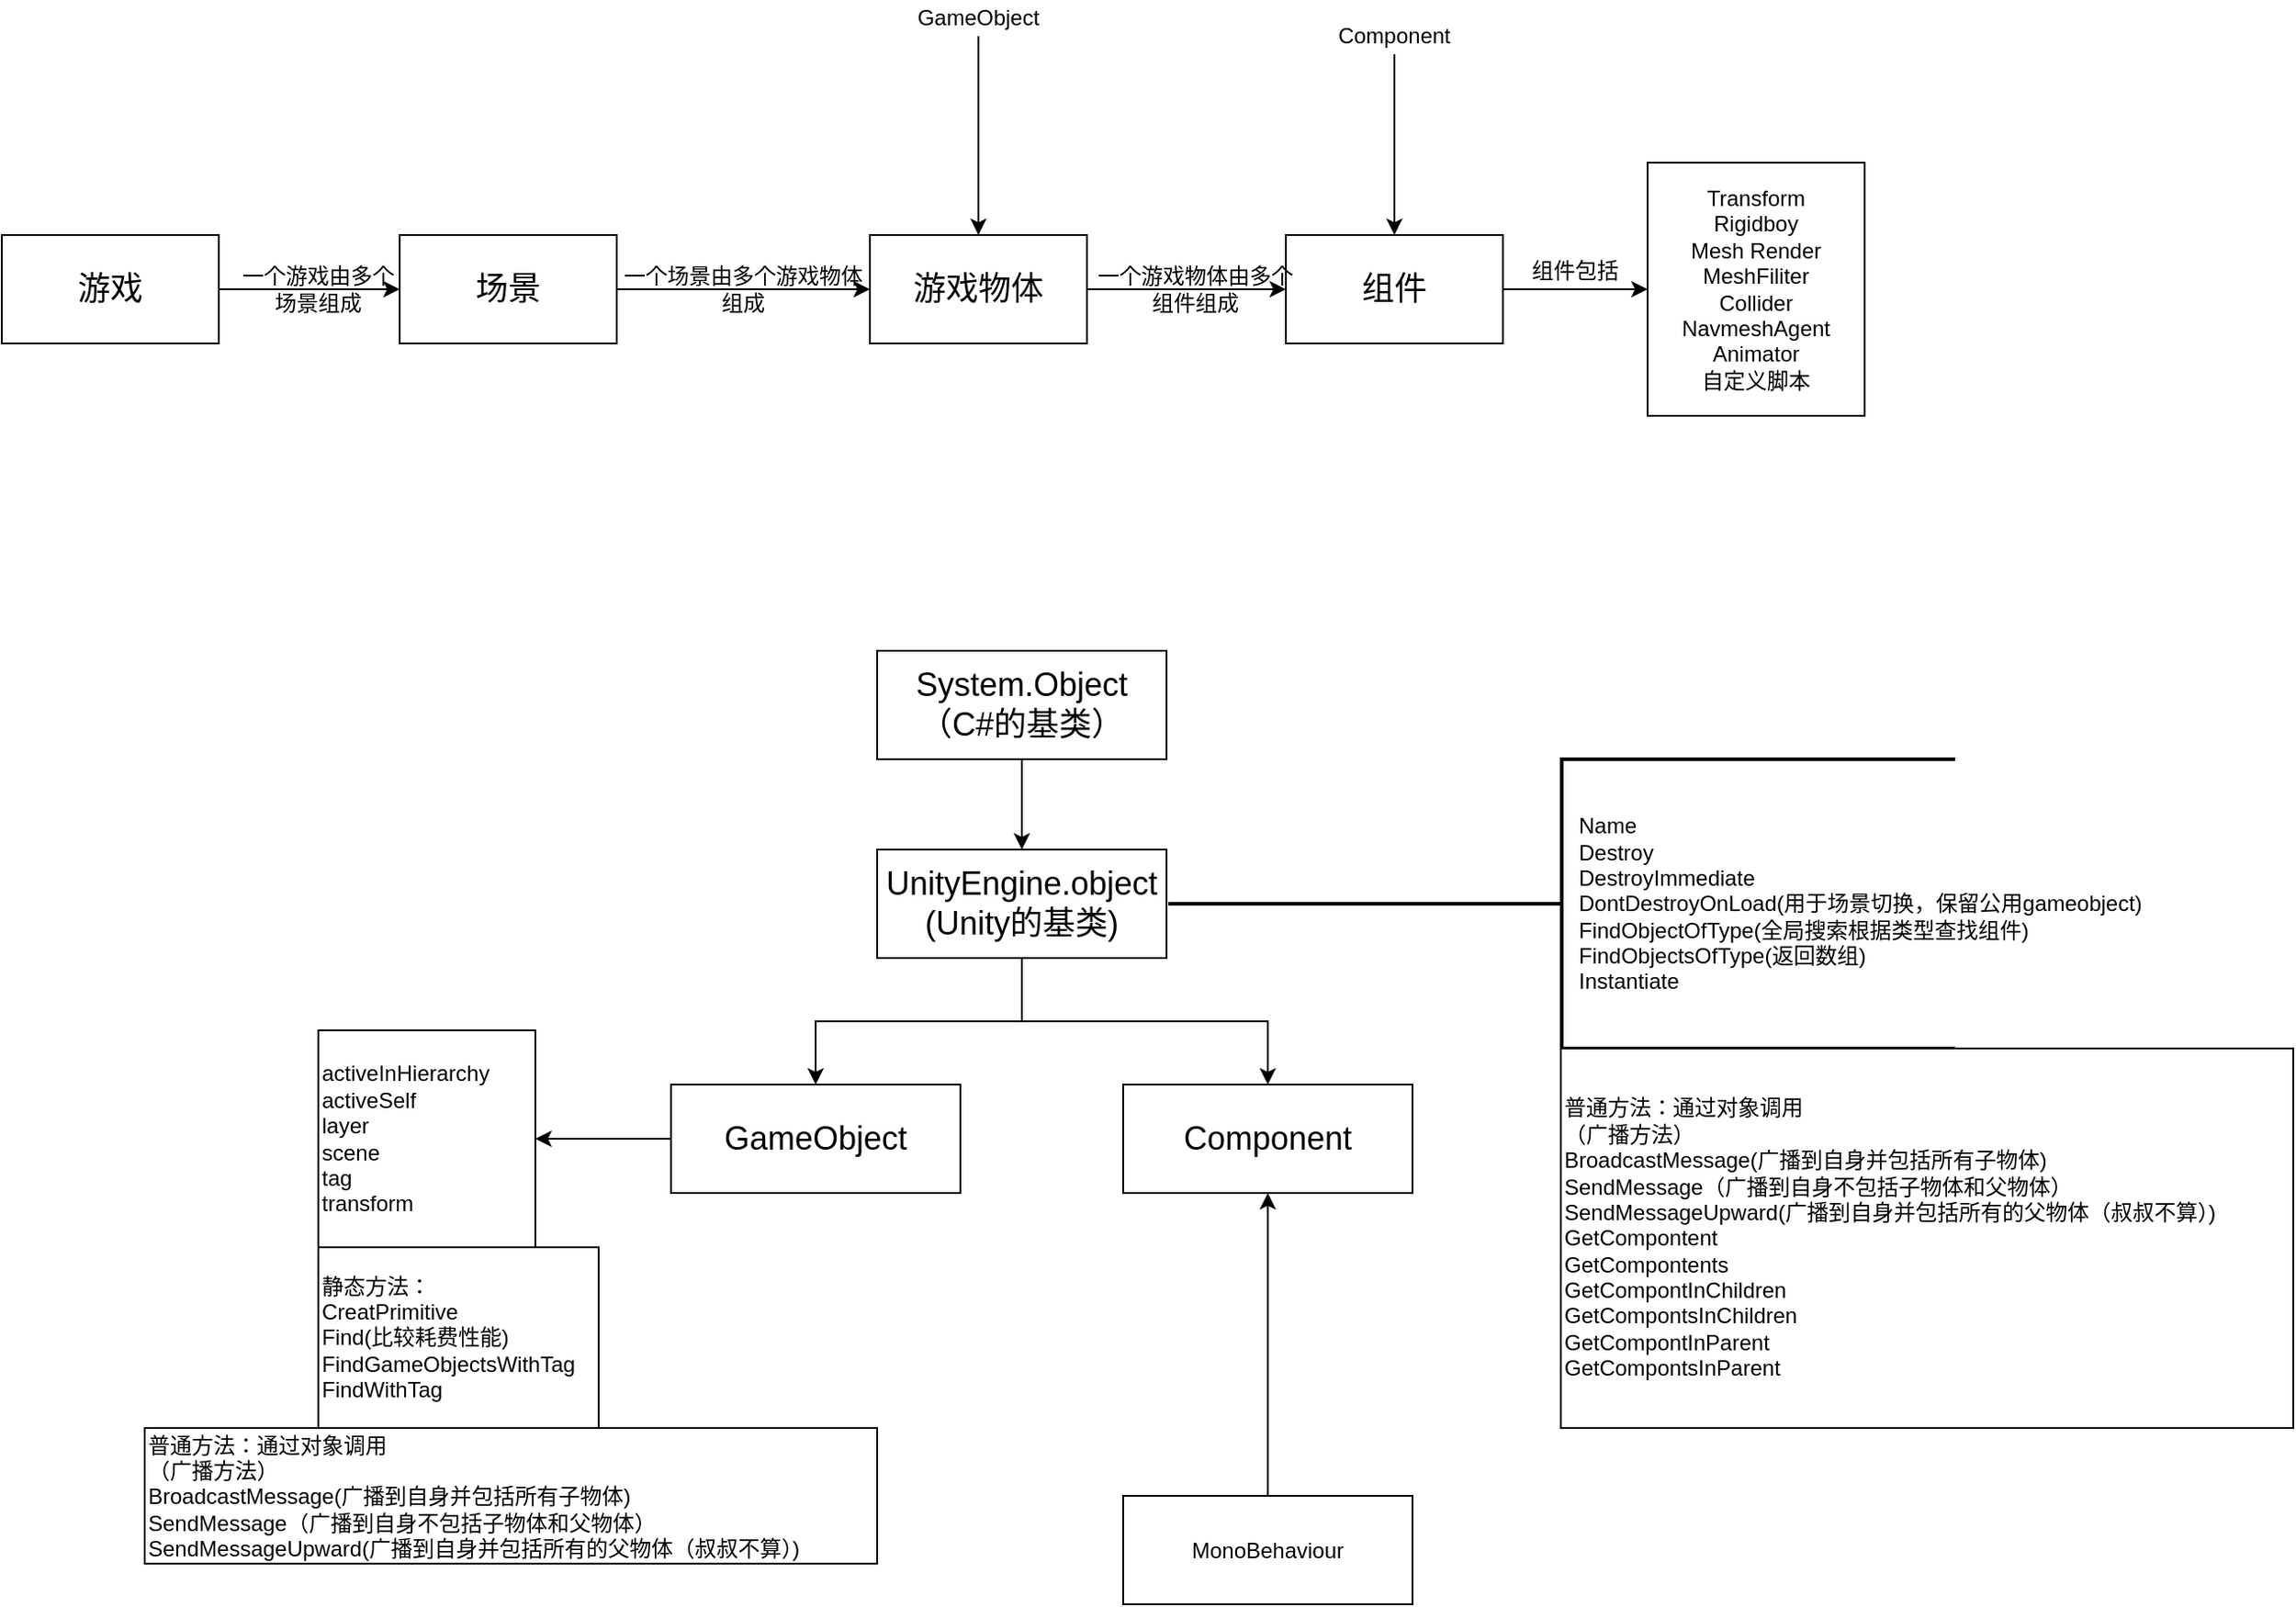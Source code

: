 <mxfile version="10.6.0" type="github"><diagram id="2W7xvTV766xBTNw3MoUk" name="ç¬¬ 1 é¡µ"><mxGraphModel dx="961" dy="534" grid="1" gridSize="50" guides="1" tooltips="1" connect="1" arrows="1" fold="1" page="1" pageScale="1" pageWidth="2336" pageHeight="1654" math="0" shadow="0"><root><mxCell id="0"/><mxCell id="1" parent="0"/><mxCell id="loPyqGz9HR_U_Kd9a6xB-5" value="" style="edgeStyle=orthogonalEdgeStyle;rounded=0;orthogonalLoop=1;jettySize=auto;html=1;" parent="1" source="loPyqGz9HR_U_Kd9a6xB-3" target="loPyqGz9HR_U_Kd9a6xB-4" edge="1"><mxGeometry relative="1" as="geometry"/></mxCell><mxCell id="loPyqGz9HR_U_Kd9a6xB-3" value="&lt;span style=&quot;font-size: 18px&quot;&gt;游戏&lt;/span&gt;" style="rounded=0;whiteSpace=wrap;html=1;" parent="1" vertex="1"><mxGeometry x="20" y="240" width="120" height="60" as="geometry"/></mxCell><mxCell id="loPyqGz9HR_U_Kd9a6xB-14" style="edgeStyle=orthogonalEdgeStyle;rounded=0;orthogonalLoop=1;jettySize=auto;html=1;" parent="1" source="loPyqGz9HR_U_Kd9a6xB-4" target="loPyqGz9HR_U_Kd9a6xB-7" edge="1"><mxGeometry relative="1" as="geometry"/></mxCell><mxCell id="loPyqGz9HR_U_Kd9a6xB-4" value="&lt;font style=&quot;font-size: 18px&quot;&gt;场景&lt;/font&gt;" style="rounded=0;whiteSpace=wrap;html=1;" parent="1" vertex="1"><mxGeometry x="240" y="240" width="120" height="60" as="geometry"/></mxCell><mxCell id="loPyqGz9HR_U_Kd9a6xB-6" value="一个游戏由多个场景组成" style="text;html=1;strokeColor=none;fillColor=none;align=center;verticalAlign=middle;whiteSpace=wrap;rounded=0;" parent="1" vertex="1"><mxGeometry x="150" y="260" width="90" height="20" as="geometry"/></mxCell><mxCell id="loPyqGz9HR_U_Kd9a6xB-18" style="edgeStyle=orthogonalEdgeStyle;rounded=0;orthogonalLoop=1;jettySize=auto;html=1;" parent="1" source="loPyqGz9HR_U_Kd9a6xB-7" target="loPyqGz9HR_U_Kd9a6xB-17" edge="1"><mxGeometry relative="1" as="geometry"/></mxCell><mxCell id="loPyqGz9HR_U_Kd9a6xB-7" value="&lt;span style=&quot;font-size: 18px&quot;&gt;游戏物体&lt;/span&gt;" style="rounded=0;whiteSpace=wrap;html=1;" parent="1" vertex="1"><mxGeometry x="500" y="240" width="120" height="60" as="geometry"/></mxCell><mxCell id="loPyqGz9HR_U_Kd9a6xB-16" value="一个场景由多个游戏物体组成" style="text;html=1;strokeColor=none;fillColor=none;align=center;verticalAlign=middle;whiteSpace=wrap;rounded=0;" parent="1" vertex="1"><mxGeometry x="360" y="260" width="140" height="20" as="geometry"/></mxCell><mxCell id="loPyqGz9HR_U_Kd9a6xB-25" style="edgeStyle=orthogonalEdgeStyle;rounded=0;orthogonalLoop=1;jettySize=auto;html=1;entryX=0;entryY=0.5;entryDx=0;entryDy=0;" parent="1" source="loPyqGz9HR_U_Kd9a6xB-17" target="loPyqGz9HR_U_Kd9a6xB-24" edge="1"><mxGeometry relative="1" as="geometry"/></mxCell><mxCell id="loPyqGz9HR_U_Kd9a6xB-17" value="&lt;span style=&quot;font-size: 18px&quot;&gt;组件&lt;/span&gt;" style="rounded=0;whiteSpace=wrap;html=1;" parent="1" vertex="1"><mxGeometry x="730" y="240" width="120" height="60" as="geometry"/></mxCell><mxCell id="loPyqGz9HR_U_Kd9a6xB-19" value="一个游戏物体由多个组件组成" style="text;html=1;strokeColor=none;fillColor=none;align=center;verticalAlign=middle;whiteSpace=wrap;rounded=0;" parent="1" vertex="1"><mxGeometry x="620" y="260" width="120" height="20" as="geometry"/></mxCell><mxCell id="loPyqGz9HR_U_Kd9a6xB-22" style="edgeStyle=orthogonalEdgeStyle;rounded=0;orthogonalLoop=1;jettySize=auto;html=1;" parent="1" source="loPyqGz9HR_U_Kd9a6xB-20" target="loPyqGz9HR_U_Kd9a6xB-7" edge="1"><mxGeometry relative="1" as="geometry"/></mxCell><mxCell id="loPyqGz9HR_U_Kd9a6xB-20" value="GameObject" style="text;html=1;strokeColor=none;fillColor=none;align=center;verticalAlign=middle;whiteSpace=wrap;rounded=0;" parent="1" vertex="1"><mxGeometry x="490" y="110" width="140" height="20" as="geometry"/></mxCell><mxCell id="loPyqGz9HR_U_Kd9a6xB-23" style="edgeStyle=orthogonalEdgeStyle;rounded=0;orthogonalLoop=1;jettySize=auto;html=1;entryX=0.5;entryY=0;entryDx=0;entryDy=0;" parent="1" source="loPyqGz9HR_U_Kd9a6xB-21" target="loPyqGz9HR_U_Kd9a6xB-17" edge="1"><mxGeometry relative="1" as="geometry"/></mxCell><mxCell id="loPyqGz9HR_U_Kd9a6xB-21" value="Component" style="text;html=1;strokeColor=none;fillColor=none;align=center;verticalAlign=middle;whiteSpace=wrap;rounded=0;" parent="1" vertex="1"><mxGeometry x="720" y="120" width="140" height="20" as="geometry"/></mxCell><mxCell id="loPyqGz9HR_U_Kd9a6xB-24" value="Transform&lt;br&gt;Rigidboy&lt;br&gt;Mesh Render&lt;br&gt;MeshFiliter&lt;br&gt;Collider&lt;br&gt;NavmeshAgent&lt;br&gt;Animator&lt;br&gt;自定义脚本&lt;br&gt;" style="rounded=0;whiteSpace=wrap;html=1;" parent="1" vertex="1"><mxGeometry x="930" y="200" width="120" height="140" as="geometry"/></mxCell><mxCell id="loPyqGz9HR_U_Kd9a6xB-26" value="组件包括" style="text;html=1;strokeColor=none;fillColor=none;align=center;verticalAlign=middle;whiteSpace=wrap;rounded=0;" parent="1" vertex="1"><mxGeometry x="820" y="250" width="140" height="20" as="geometry"/></mxCell><mxCell id="loPyqGz9HR_U_Kd9a6xB-33" style="edgeStyle=orthogonalEdgeStyle;rounded=0;orthogonalLoop=1;jettySize=auto;html=1;entryX=0.5;entryY=0;entryDx=0;entryDy=0;" parent="1" source="loPyqGz9HR_U_Kd9a6xB-28" target="loPyqGz9HR_U_Kd9a6xB-31" edge="1"><mxGeometry relative="1" as="geometry"/></mxCell><mxCell id="loPyqGz9HR_U_Kd9a6xB-34" style="edgeStyle=orthogonalEdgeStyle;rounded=0;orthogonalLoop=1;jettySize=auto;html=1;" parent="1" source="loPyqGz9HR_U_Kd9a6xB-28" target="loPyqGz9HR_U_Kd9a6xB-32" edge="1"><mxGeometry relative="1" as="geometry"/></mxCell><mxCell id="loPyqGz9HR_U_Kd9a6xB-28" value="&lt;span style=&quot;font-size: 18px&quot;&gt;UnityEngine.object&lt;br&gt;(Unity的基类)&lt;br&gt;&lt;/span&gt;" style="rounded=0;whiteSpace=wrap;html=1;" parent="1" vertex="1"><mxGeometry x="504" y="580" width="160" height="60" as="geometry"/></mxCell><mxCell id="loPyqGz9HR_U_Kd9a6xB-30" style="edgeStyle=orthogonalEdgeStyle;rounded=0;orthogonalLoop=1;jettySize=auto;html=1;entryX=0.5;entryY=0;entryDx=0;entryDy=0;" parent="1" source="loPyqGz9HR_U_Kd9a6xB-29" target="loPyqGz9HR_U_Kd9a6xB-28" edge="1"><mxGeometry relative="1" as="geometry"/></mxCell><mxCell id="loPyqGz9HR_U_Kd9a6xB-29" value="&lt;span style=&quot;font-size: 18px&quot;&gt;System.Object&lt;br&gt;（C#的基类）&lt;br&gt;&lt;/span&gt;" style="rounded=0;whiteSpace=wrap;html=1;" parent="1" vertex="1"><mxGeometry x="504" y="470" width="160" height="60" as="geometry"/></mxCell><mxCell id="loPyqGz9HR_U_Kd9a6xB-41" style="edgeStyle=orthogonalEdgeStyle;rounded=0;orthogonalLoop=1;jettySize=auto;html=1;entryX=1;entryY=0.5;entryDx=0;entryDy=0;" parent="1" source="loPyqGz9HR_U_Kd9a6xB-31" target="loPyqGz9HR_U_Kd9a6xB-40" edge="1"><mxGeometry relative="1" as="geometry"/></mxCell><mxCell id="loPyqGz9HR_U_Kd9a6xB-31" value="&lt;span style=&quot;font-size: 18px&quot;&gt;GameObject&lt;/span&gt;" style="rounded=0;whiteSpace=wrap;html=1;" parent="1" vertex="1"><mxGeometry x="390" y="710" width="160" height="60" as="geometry"/></mxCell><mxCell id="loPyqGz9HR_U_Kd9a6xB-32" value="&lt;span style=&quot;font-size: 18px&quot;&gt;Component&lt;/span&gt;" style="rounded=0;whiteSpace=wrap;html=1;" parent="1" vertex="1"><mxGeometry x="640" y="710" width="160" height="60" as="geometry"/></mxCell><mxCell id="loPyqGz9HR_U_Kd9a6xB-35" value="" style="strokeWidth=2;html=1;shape=mxgraph.flowchart.annotation_2;align=left;" parent="1" vertex="1"><mxGeometry x="665" y="530" width="435" height="160" as="geometry"/></mxCell><mxCell id="loPyqGz9HR_U_Kd9a6xB-39" value="Name&lt;br&gt;Destroy&lt;br&gt;DestroyImmediate&lt;br&gt;DontDestroyOnLoad(用于场景切换，保留公用gameobject)&lt;br&gt;FindObjectOfType(全局搜索根据类型查找组件)&lt;br&gt;FindObjectsOfType(返回数组)&lt;br&gt;Instantiate&lt;br&gt;" style="text;html=1;strokeColor=none;fillColor=none;align=left;verticalAlign=middle;whiteSpace=wrap;rounded=0;" parent="1" vertex="1"><mxGeometry x="890" y="535" width="350" height="150" as="geometry"/></mxCell><mxCell id="loPyqGz9HR_U_Kd9a6xB-40" value="activeInHierarchy&lt;br&gt;activeSelf&lt;br&gt;layer&lt;br&gt;scene&lt;br&gt;tag&lt;br&gt;transform&lt;br&gt;" style="rounded=0;whiteSpace=wrap;html=1;align=left;" parent="1" vertex="1"><mxGeometry x="195" y="680" width="120" height="120" as="geometry"/></mxCell><mxCell id="loPyqGz9HR_U_Kd9a6xB-42" value="静态方法：&lt;br&gt;CreatPrimitive&lt;br&gt;Find(比较耗费性能)&lt;br&gt;FindGameObjectsWithTag&lt;br&gt;FindWithTag&lt;br&gt;" style="rounded=0;whiteSpace=wrap;html=1;align=left;" parent="1" vertex="1"><mxGeometry x="195" y="800" width="155" height="100" as="geometry"/></mxCell><mxCell id="Lj7q60K3HDPkr7oS7ox3-1" value="普通方法：通过对象调用&lt;br&gt;&lt;div style=&quot;text-align: left&quot;&gt;（广播方法）&lt;/div&gt;&lt;div style=&quot;text-align: left&quot;&gt;BroadcastMessage(广播到自身并包括所有子物体)&lt;/div&gt;&lt;div style=&quot;text-align: left&quot;&gt;SendMessage（广播到自身不包括子物体和父物体）&lt;/div&gt;&lt;div style=&quot;text-align: left&quot;&gt;SendMessageUpward(广播到自身并包括所有的父物体（叔叔不算）)&lt;/div&gt;" style="rounded=0;whiteSpace=wrap;html=1;align=left;" vertex="1" parent="1"><mxGeometry x="99" y="900" width="405" height="75" as="geometry"/></mxCell><mxCell id="Lj7q60K3HDPkr7oS7ox3-2" value="普通方法：通过对象调用&lt;br&gt;&lt;div style=&quot;text-align: left&quot;&gt;（广播方法）&lt;/div&gt;&lt;div style=&quot;text-align: left&quot;&gt;BroadcastMessage(广播到自身并包括所有子物体)&lt;/div&gt;&lt;div style=&quot;text-align: left&quot;&gt;SendMessage（广播到自身不包括子物体和父物体）&lt;/div&gt;&lt;div style=&quot;text-align: left&quot;&gt;SendMessageUpward(广播到自身并包括所有的父物体（叔叔不算）)&lt;/div&gt;&lt;div style=&quot;text-align: left&quot;&gt;GetCompontent&lt;/div&gt;&lt;div style=&quot;text-align: left&quot;&gt;GetCompontents&lt;/div&gt;&lt;div style=&quot;text-align: left&quot;&gt;GetCompontInChildren&lt;/div&gt;&lt;div style=&quot;text-align: left&quot;&gt;GetCompontsInChildren&lt;/div&gt;&lt;div style=&quot;text-align: left&quot;&gt;GetCompontInParent&lt;/div&gt;&lt;div style=&quot;text-align: left&quot;&gt;GetCompontsInParent&lt;/div&gt;" style="rounded=0;whiteSpace=wrap;html=1;align=left;" vertex="1" parent="1"><mxGeometry x="882" y="690" width="405" height="210" as="geometry"/></mxCell><mxCell id="Lj7q60K3HDPkr7oS7ox3-4" style="edgeStyle=orthogonalEdgeStyle;rounded=0;orthogonalLoop=1;jettySize=auto;html=1;" edge="1" parent="1" source="Lj7q60K3HDPkr7oS7ox3-3" target="loPyqGz9HR_U_Kd9a6xB-32"><mxGeometry relative="1" as="geometry"/></mxCell><mxCell id="Lj7q60K3HDPkr7oS7ox3-3" value="MonoBehaviour" style="rounded=0;whiteSpace=wrap;html=1;" vertex="1" parent="1"><mxGeometry x="640" y="937.5" width="160" height="60" as="geometry"/></mxCell></root></mxGraphModel></diagram></mxfile>